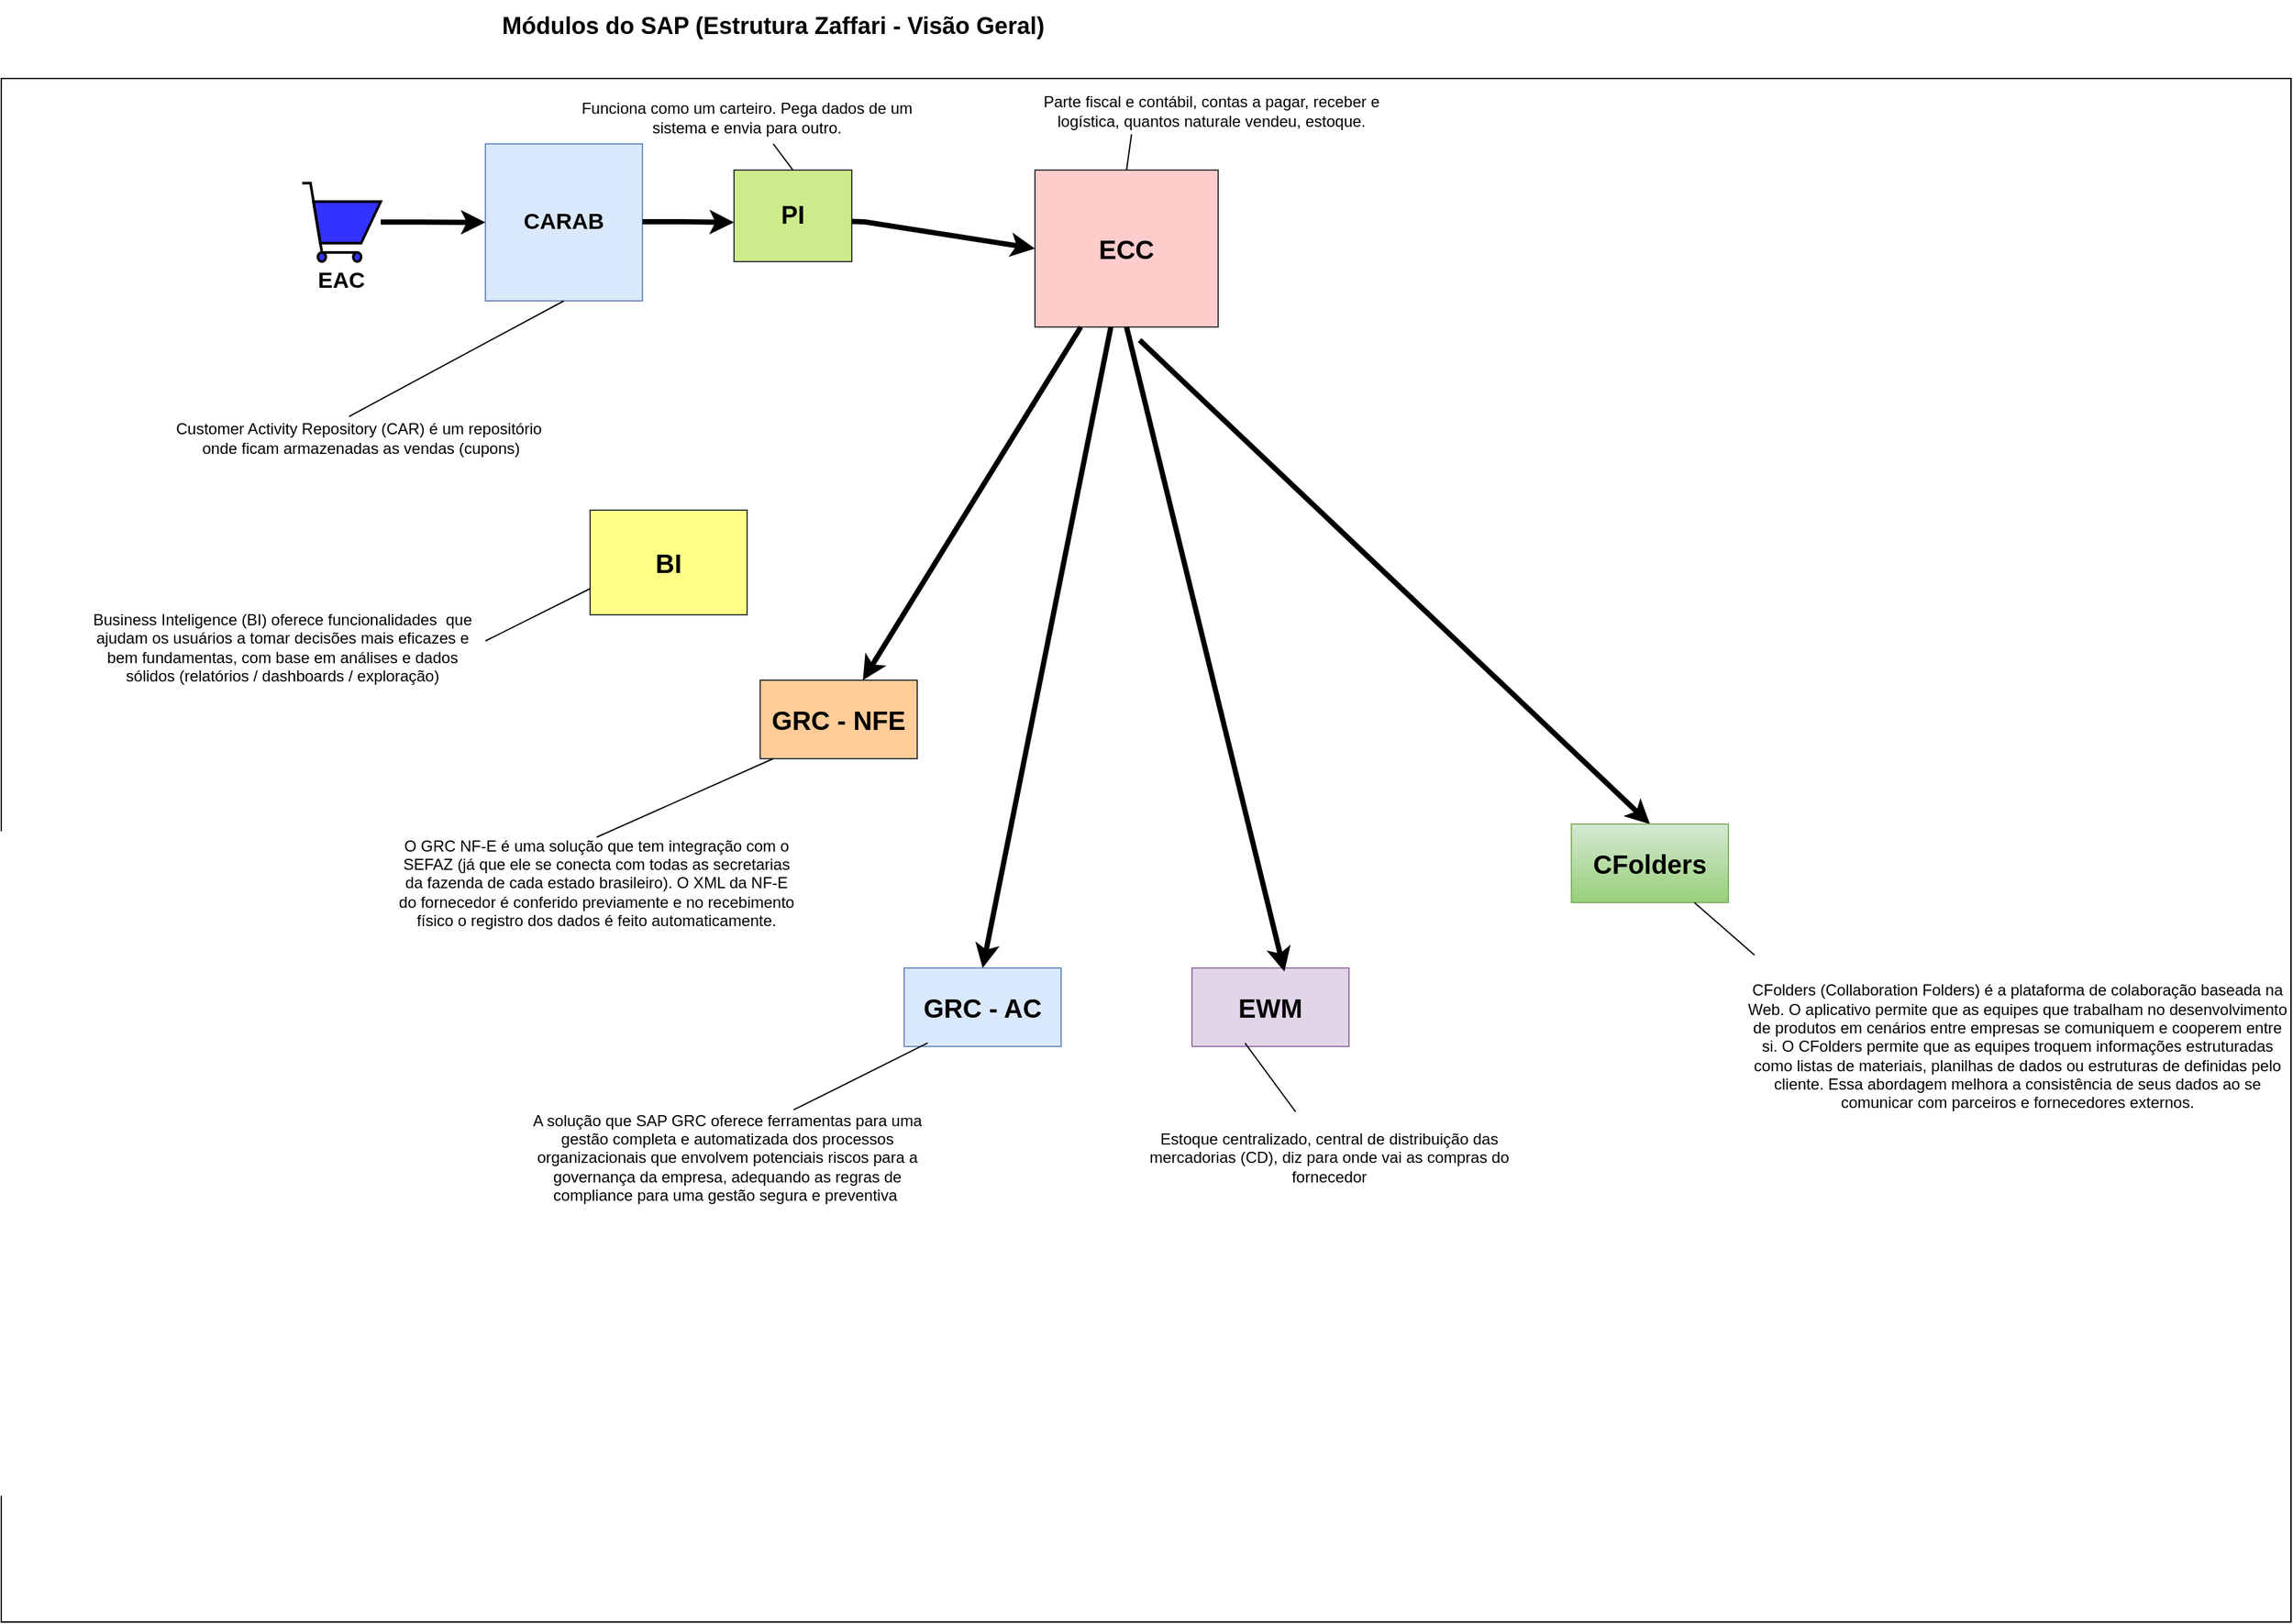 <mxfile version="24.8.3">
  <diagram name="Página-1" id="zAEK4qtqUi5M_X3Rb6sc">
    <mxGraphModel dx="3143" dy="3594" grid="1" gridSize="10" guides="1" tooltips="1" connect="1" arrows="1" fold="1" page="1" pageScale="1" pageWidth="827" pageHeight="1169" math="0" shadow="0">
      <root>
        <mxCell id="0" />
        <mxCell id="1" parent="0" />
        <mxCell id="ab4cVDcRjz08bC6YEROE-18" value="" style="rounded=0;whiteSpace=wrap;html=1;" vertex="1" parent="1">
          <mxGeometry x="-120" y="-1130" width="1750" height="1180" as="geometry" />
        </mxCell>
        <mxCell id="ab4cVDcRjz08bC6YEROE-1" value="Módulos do SAP (Estrutura Zaffari - Visão Geral)" style="text;html=1;align=center;verticalAlign=middle;whiteSpace=wrap;rounded=0;fontStyle=1;fontSize=18;" vertex="1" parent="1">
          <mxGeometry x="260" y="-1190" width="420" height="40" as="geometry" />
        </mxCell>
        <mxCell id="ab4cVDcRjz08bC6YEROE-2" value="CARAB" style="rounded=0;whiteSpace=wrap;html=1;fillColor=#dae8fc;strokeColor=#6c8ebf;fontStyle=1;fontSize=17;" vertex="1" parent="1">
          <mxGeometry x="250" y="-1080" width="120" height="120" as="geometry" />
        </mxCell>
        <mxCell id="ab4cVDcRjz08bC6YEROE-5" value="&lt;b style=&quot;font-size: 19px;&quot;&gt;PI&lt;/b&gt;" style="rounded=0;whiteSpace=wrap;html=1;fillColor=#cdeb8b;strokeColor=#36393d;fontSize=19;" vertex="1" parent="1">
          <mxGeometry x="440" y="-1060" width="90" height="70" as="geometry" />
        </mxCell>
        <mxCell id="ab4cVDcRjz08bC6YEROE-6" value="&lt;span style=&quot;font-size: 20px;&quot;&gt;ECC&lt;/span&gt;" style="rounded=0;whiteSpace=wrap;html=1;fillColor=#ffcccc;strokeColor=#36393d;fontStyle=1;fontSize=20;" vertex="1" parent="1">
          <mxGeometry x="670" y="-1060" width="140" height="120" as="geometry" />
        </mxCell>
        <mxCell id="ab4cVDcRjz08bC6YEROE-7" value="" style="html=1;verticalLabelPosition=bottom;align=center;labelBackgroundColor=#9AC7BF;verticalAlign=top;strokeWidth=2;strokeColor=#000000;shadow=0;dashed=0;shape=mxgraph.ios7.icons.shopping_cart;fillColor=#3333FF;" vertex="1" parent="1">
          <mxGeometry x="110" y="-1050" width="60" height="60" as="geometry" />
        </mxCell>
        <mxCell id="ab4cVDcRjz08bC6YEROE-10" value="" style="endArrow=classic;html=1;rounded=0;fontColor=#000000;labelBackgroundColor=#000000;fillColor=#000000;endWidth=13.111;strokeWidth=4;entryX=0;entryY=0.5;entryDx=0;entryDy=0;" edge="1" parent="1" target="ab4cVDcRjz08bC6YEROE-2">
          <mxGeometry width="50" height="50" relative="1" as="geometry">
            <mxPoint x="170" y="-1020.19" as="sourcePoint" />
            <mxPoint x="240" y="-1020.19" as="targetPoint" />
            <Array as="points">
              <mxPoint x="200" y="-1020.19" />
            </Array>
          </mxGeometry>
        </mxCell>
        <mxCell id="ab4cVDcRjz08bC6YEROE-12" value="EAC" style="text;html=1;align=center;verticalAlign=middle;whiteSpace=wrap;rounded=0;fontStyle=1;fontSize=17;" vertex="1" parent="1">
          <mxGeometry x="110" y="-990" width="60" height="30" as="geometry" />
        </mxCell>
        <mxCell id="ab4cVDcRjz08bC6YEROE-13" value="" style="endArrow=classic;html=1;rounded=0;fontColor=#000000;labelBackgroundColor=#000000;fillColor=#000000;endWidth=13.111;strokeWidth=4;" edge="1" parent="1">
          <mxGeometry width="50" height="50" relative="1" as="geometry">
            <mxPoint x="370" y="-1020.48" as="sourcePoint" />
            <mxPoint x="440" y="-1020" as="targetPoint" />
            <Array as="points">
              <mxPoint x="400" y="-1020.48" />
            </Array>
          </mxGeometry>
        </mxCell>
        <mxCell id="ab4cVDcRjz08bC6YEROE-15" value="" style="endArrow=classic;html=1;rounded=0;fontColor=#000000;labelBackgroundColor=#000000;fillColor=#000000;endWidth=13.111;strokeWidth=4;entryX=0;entryY=0.5;entryDx=0;entryDy=0;exitX=1.001;exitY=0.561;exitDx=0;exitDy=0;exitPerimeter=0;" edge="1" parent="1" source="ab4cVDcRjz08bC6YEROE-5" target="ab4cVDcRjz08bC6YEROE-6">
          <mxGeometry width="50" height="50" relative="1" as="geometry">
            <mxPoint x="540" y="-1010" as="sourcePoint" />
            <mxPoint x="550" y="-1020.33" as="targetPoint" />
            <Array as="points">
              <mxPoint x="540" y="-1020.33" />
            </Array>
          </mxGeometry>
        </mxCell>
        <mxCell id="ab4cVDcRjz08bC6YEROE-16" value="" style="endArrow=none;html=1;rounded=0;exitX=0.5;exitY=0;exitDx=0;exitDy=0;" edge="1" parent="1" source="ab4cVDcRjz08bC6YEROE-5">
          <mxGeometry width="50" height="50" relative="1" as="geometry">
            <mxPoint x="430" y="-1000" as="sourcePoint" />
            <mxPoint x="470" y="-1080" as="targetPoint" />
          </mxGeometry>
        </mxCell>
        <mxCell id="ab4cVDcRjz08bC6YEROE-17" value="Funciona como um carteiro. Pega dados de um sistema e envia para outro." style="text;html=1;align=center;verticalAlign=middle;whiteSpace=wrap;rounded=0;" vertex="1" parent="1">
          <mxGeometry x="320" y="-1120" width="260" height="40" as="geometry" />
        </mxCell>
        <mxCell id="ab4cVDcRjz08bC6YEROE-20" value="Customer Activity Repository (CAR) é um repositório&amp;nbsp; onde ficam armazenadas as vendas (cupons)" style="text;html=1;align=center;verticalAlign=middle;whiteSpace=wrap;rounded=0;" vertex="1" parent="1">
          <mxGeometry x="10" y="-870" width="290" height="30" as="geometry" />
        </mxCell>
        <mxCell id="ab4cVDcRjz08bC6YEROE-21" value="" style="endArrow=none;html=1;rounded=0;entryX=0.5;entryY=1;entryDx=0;entryDy=0;exitX=0.468;exitY=-0.054;exitDx=0;exitDy=0;exitPerimeter=0;" edge="1" parent="1" source="ab4cVDcRjz08bC6YEROE-20" target="ab4cVDcRjz08bC6YEROE-2">
          <mxGeometry width="50" height="50" relative="1" as="geometry">
            <mxPoint x="160" y="-880" as="sourcePoint" />
            <mxPoint x="152.5" y="-940" as="targetPoint" />
          </mxGeometry>
        </mxCell>
        <mxCell id="ab4cVDcRjz08bC6YEROE-22" value="Parte fiscal e contábil, contas a pagar, receber e logística, quantos naturale vendeu, estoque." style="text;html=1;align=center;verticalAlign=middle;whiteSpace=wrap;rounded=0;" vertex="1" parent="1">
          <mxGeometry x="660" y="-1120" width="290" height="30" as="geometry" />
        </mxCell>
        <mxCell id="ab4cVDcRjz08bC6YEROE-23" value="" style="endArrow=none;html=1;rounded=0;exitX=0.289;exitY=1.09;exitDx=0;exitDy=0;exitPerimeter=0;entryX=0.5;entryY=0;entryDx=0;entryDy=0;" edge="1" parent="1" source="ab4cVDcRjz08bC6YEROE-22" target="ab4cVDcRjz08bC6YEROE-6">
          <mxGeometry width="50" height="50" relative="1" as="geometry">
            <mxPoint x="700" y="-1060" as="sourcePoint" />
            <mxPoint x="610" y="-1040" as="targetPoint" />
          </mxGeometry>
        </mxCell>
        <mxCell id="ab4cVDcRjz08bC6YEROE-24" value="BI" style="rounded=0;whiteSpace=wrap;html=1;fillColor=#ffff88;strokeColor=#36393d;fontStyle=1;fontSize=20;" vertex="1" parent="1">
          <mxGeometry x="330" y="-800" width="120" height="80" as="geometry" />
        </mxCell>
        <mxCell id="ab4cVDcRjz08bC6YEROE-25" value="" style="endArrow=none;html=1;rounded=0;entryX=0;entryY=0.75;entryDx=0;entryDy=0;" edge="1" parent="1" target="ab4cVDcRjz08bC6YEROE-24">
          <mxGeometry width="50" height="50" relative="1" as="geometry">
            <mxPoint x="250" y="-700" as="sourcePoint" />
            <mxPoint x="330" y="-760" as="targetPoint" />
          </mxGeometry>
        </mxCell>
        <mxCell id="ab4cVDcRjz08bC6YEROE-26" value="Business Inteligence (BI) oferece funcionalidades&amp;nbsp; que ajudam os usuários a tomar decisões mais eficazes e bem fundamentas, com base em análises e dados sólidos (relatórios / dashboards / exploração)" style="text;html=1;align=center;verticalAlign=middle;whiteSpace=wrap;rounded=0;" vertex="1" parent="1">
          <mxGeometry x="-60" y="-730" width="310" height="70" as="geometry" />
        </mxCell>
        <mxCell id="ab4cVDcRjz08bC6YEROE-27" value="GRC - NFE" style="rounded=0;whiteSpace=wrap;html=1;fillColor=#ffcc99;strokeColor=#36393d;fontStyle=1;fontSize=20;" vertex="1" parent="1">
          <mxGeometry x="460" y="-670" width="120" height="60" as="geometry" />
        </mxCell>
        <mxCell id="ab4cVDcRjz08bC6YEROE-28" value="O GRC NF-E é uma solução que tem integração com o SEFAZ (já que ele se conecta com todas as secretarias da fazenda de cada estado brasileiro). O XML da NF-E do fornecedor é conferido previamente e no recebimento físico o registro dos dados é feito automaticamente." style="text;html=1;align=center;verticalAlign=middle;whiteSpace=wrap;rounded=0;" vertex="1" parent="1">
          <mxGeometry x="180" y="-550" width="310" height="70" as="geometry" />
        </mxCell>
        <mxCell id="ab4cVDcRjz08bC6YEROE-29" value="" style="endArrow=none;html=1;rounded=0;entryX=0.083;entryY=1;entryDx=0;entryDy=0;exitX=0.5;exitY=0;exitDx=0;exitDy=0;entryPerimeter=0;" edge="1" parent="1" source="ab4cVDcRjz08bC6YEROE-28" target="ab4cVDcRjz08bC6YEROE-27">
          <mxGeometry width="50" height="50" relative="1" as="geometry">
            <mxPoint x="450" y="-610" as="sourcePoint" />
            <mxPoint x="530" y="-650" as="targetPoint" />
          </mxGeometry>
        </mxCell>
        <mxCell id="ab4cVDcRjz08bC6YEROE-30" value="GRC - AC" style="rounded=0;whiteSpace=wrap;html=1;fillColor=#dae8fc;strokeColor=#6c8ebf;fontStyle=1;fontSize=20;" vertex="1" parent="1">
          <mxGeometry x="570" y="-450" width="120" height="60" as="geometry" />
        </mxCell>
        <mxCell id="ab4cVDcRjz08bC6YEROE-31" value="A solução que SAP GRC oferece ferramentas para uma gestão completa e automatizada dos processos organizacionais que envolvem potenciais riscos para a governança da empresa, adequando as regras de compliance para uma gestão segura e preventiva&amp;nbsp;" style="text;html=1;align=center;verticalAlign=middle;whiteSpace=wrap;rounded=0;" vertex="1" parent="1">
          <mxGeometry x="280" y="-340" width="310" height="70" as="geometry" />
        </mxCell>
        <mxCell id="ab4cVDcRjz08bC6YEROE-32" value="" style="endArrow=none;html=1;rounded=0;entryX=0.15;entryY=0.956;entryDx=0;entryDy=0;entryPerimeter=0;exitX=0.663;exitY=-0.022;exitDx=0;exitDy=0;exitPerimeter=0;" edge="1" parent="1" source="ab4cVDcRjz08bC6YEROE-31" target="ab4cVDcRjz08bC6YEROE-30">
          <mxGeometry width="50" height="50" relative="1" as="geometry">
            <mxPoint x="500" y="-370" as="sourcePoint" />
            <mxPoint x="680" y="-450" as="targetPoint" />
          </mxGeometry>
        </mxCell>
        <mxCell id="ab4cVDcRjz08bC6YEROE-33" value="" style="endArrow=classic;html=1;rounded=0;fontColor=#000000;labelBackgroundColor=#000000;fillColor=#000000;endWidth=13.111;strokeWidth=4;exitX=0.25;exitY=1;exitDx=0;exitDy=0;" edge="1" parent="1" source="ab4cVDcRjz08bC6YEROE-6" target="ab4cVDcRjz08bC6YEROE-27">
          <mxGeometry width="50" height="50" relative="1" as="geometry">
            <mxPoint x="380" y="-1010.48" as="sourcePoint" />
            <mxPoint x="450" y="-1010" as="targetPoint" />
            <Array as="points" />
          </mxGeometry>
        </mxCell>
        <mxCell id="ab4cVDcRjz08bC6YEROE-35" value="" style="endArrow=classic;html=1;rounded=0;fontColor=#000000;labelBackgroundColor=#000000;fillColor=#000000;endWidth=13.111;strokeWidth=4;entryX=0.5;entryY=0;entryDx=0;entryDy=0;" edge="1" parent="1" source="ab4cVDcRjz08bC6YEROE-6" target="ab4cVDcRjz08bC6YEROE-30">
          <mxGeometry width="50" height="50" relative="1" as="geometry">
            <mxPoint x="715" y="-930" as="sourcePoint" />
            <mxPoint x="548" y="-660" as="targetPoint" />
            <Array as="points" />
          </mxGeometry>
        </mxCell>
        <mxCell id="ab4cVDcRjz08bC6YEROE-36" value="EWM" style="rounded=0;whiteSpace=wrap;html=1;fillColor=#e1d5e7;strokeColor=#9673a6;fontStyle=1;fontSize=20;" vertex="1" parent="1">
          <mxGeometry x="790" y="-450" width="120" height="60" as="geometry" />
        </mxCell>
        <mxCell id="ab4cVDcRjz08bC6YEROE-37" style="edgeStyle=orthogonalEdgeStyle;rounded=0;orthogonalLoop=1;jettySize=auto;html=1;exitX=0.5;exitY=1;exitDx=0;exitDy=0;" edge="1" parent="1" source="ab4cVDcRjz08bC6YEROE-30" target="ab4cVDcRjz08bC6YEROE-30">
          <mxGeometry relative="1" as="geometry" />
        </mxCell>
        <mxCell id="ab4cVDcRjz08bC6YEROE-38" value="" style="endArrow=classic;html=1;rounded=0;fontColor=#000000;labelBackgroundColor=#000000;fillColor=#000000;endWidth=13.111;strokeWidth=4;entryX=0.589;entryY=0.046;entryDx=0;entryDy=0;entryPerimeter=0;exitX=0.5;exitY=1;exitDx=0;exitDy=0;" edge="1" parent="1" source="ab4cVDcRjz08bC6YEROE-6" target="ab4cVDcRjz08bC6YEROE-36">
          <mxGeometry width="50" height="50" relative="1" as="geometry">
            <mxPoint x="738" y="-930" as="sourcePoint" />
            <mxPoint x="640" y="-440" as="targetPoint" />
            <Array as="points" />
          </mxGeometry>
        </mxCell>
        <mxCell id="ab4cVDcRjz08bC6YEROE-39" value="Estoque centralizado, central de distribuição das mercadorias (CD), diz para onde vai as compras do fornecedor" style="text;html=1;align=center;verticalAlign=middle;whiteSpace=wrap;rounded=0;" vertex="1" parent="1">
          <mxGeometry x="740" y="-340" width="310" height="70" as="geometry" />
        </mxCell>
        <mxCell id="ab4cVDcRjz08bC6YEROE-40" value="" style="endArrow=none;html=1;rounded=0;entryX=0.338;entryY=0.957;entryDx=0;entryDy=0;entryPerimeter=0;" edge="1" parent="1" source="ab4cVDcRjz08bC6YEROE-39" target="ab4cVDcRjz08bC6YEROE-36">
          <mxGeometry width="50" height="50" relative="1" as="geometry">
            <mxPoint x="496" y="-332" as="sourcePoint" />
            <mxPoint x="598" y="-383" as="targetPoint" />
          </mxGeometry>
        </mxCell>
        <mxCell id="ab4cVDcRjz08bC6YEROE-41" value="" style="endArrow=classic;html=1;rounded=0;fontColor=#000000;labelBackgroundColor=#000000;fillColor=#000000;endWidth=13.111;strokeWidth=4;exitX=0.5;exitY=1;exitDx=0;exitDy=0;entryX=0.5;entryY=0;entryDx=0;entryDy=0;" edge="1" parent="1" target="ab4cVDcRjz08bC6YEROE-42">
          <mxGeometry width="50" height="50" relative="1" as="geometry">
            <mxPoint x="750" y="-930" as="sourcePoint" />
            <mxPoint x="1170" y="-430" as="targetPoint" />
            <Array as="points" />
          </mxGeometry>
        </mxCell>
        <mxCell id="ab4cVDcRjz08bC6YEROE-42" value="CFolders" style="rounded=0;whiteSpace=wrap;html=1;fillColor=#d5e8d4;strokeColor=#82b366;fontStyle=1;fontSize=20;gradientColor=#97d077;" vertex="1" parent="1">
          <mxGeometry x="1080" y="-560" width="120" height="60" as="geometry" />
        </mxCell>
        <mxCell id="ab4cVDcRjz08bC6YEROE-44" value="CFolders (Collaboration Folders) é a plataforma de colaboração baseada na Web. O aplicativo permite que as equipes que trabalham no desenvolvimento de produtos em cenários entre empresas se comuniquem e cooperem entre si. O CFolders permite que as equipes troquem informações estruturadas como listas de materiais, planilhas de dados ou estruturas de definidas pelo cliente. Essa abordagem melhora a consistência de seus dados ao se comunicar com parceiros e fornecedores externos." style="text;html=1;align=center;verticalAlign=middle;whiteSpace=wrap;rounded=0;" vertex="1" parent="1">
          <mxGeometry x="1212" y="-470" width="418" height="160" as="geometry" />
        </mxCell>
        <mxCell id="ab4cVDcRjz08bC6YEROE-45" value="" style="endArrow=none;html=1;rounded=0;entryX=0.338;entryY=0.957;entryDx=0;entryDy=0;entryPerimeter=0;exitX=0.019;exitY=0.063;exitDx=0;exitDy=0;exitPerimeter=0;" edge="1" parent="1" source="ab4cVDcRjz08bC6YEROE-44">
          <mxGeometry width="50" height="50" relative="1" as="geometry">
            <mxPoint x="1212" y="-447" as="sourcePoint" />
            <mxPoint x="1174" y="-500" as="targetPoint" />
          </mxGeometry>
        </mxCell>
      </root>
    </mxGraphModel>
  </diagram>
</mxfile>
